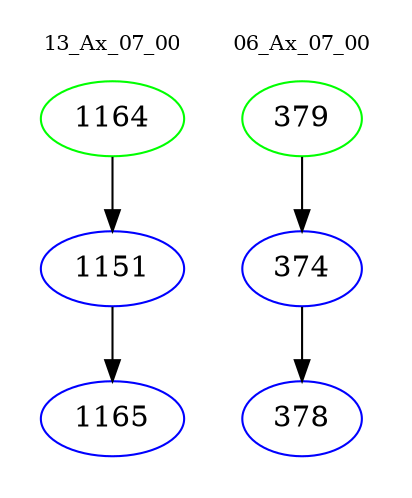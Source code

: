 digraph{
subgraph cluster_0 {
color = white
label = "13_Ax_07_00";
fontsize=10;
T0_1164 [label="1164", color="green"]
T0_1164 -> T0_1151 [color="black"]
T0_1151 [label="1151", color="blue"]
T0_1151 -> T0_1165 [color="black"]
T0_1165 [label="1165", color="blue"]
}
subgraph cluster_1 {
color = white
label = "06_Ax_07_00";
fontsize=10;
T1_379 [label="379", color="green"]
T1_379 -> T1_374 [color="black"]
T1_374 [label="374", color="blue"]
T1_374 -> T1_378 [color="black"]
T1_378 [label="378", color="blue"]
}
}
